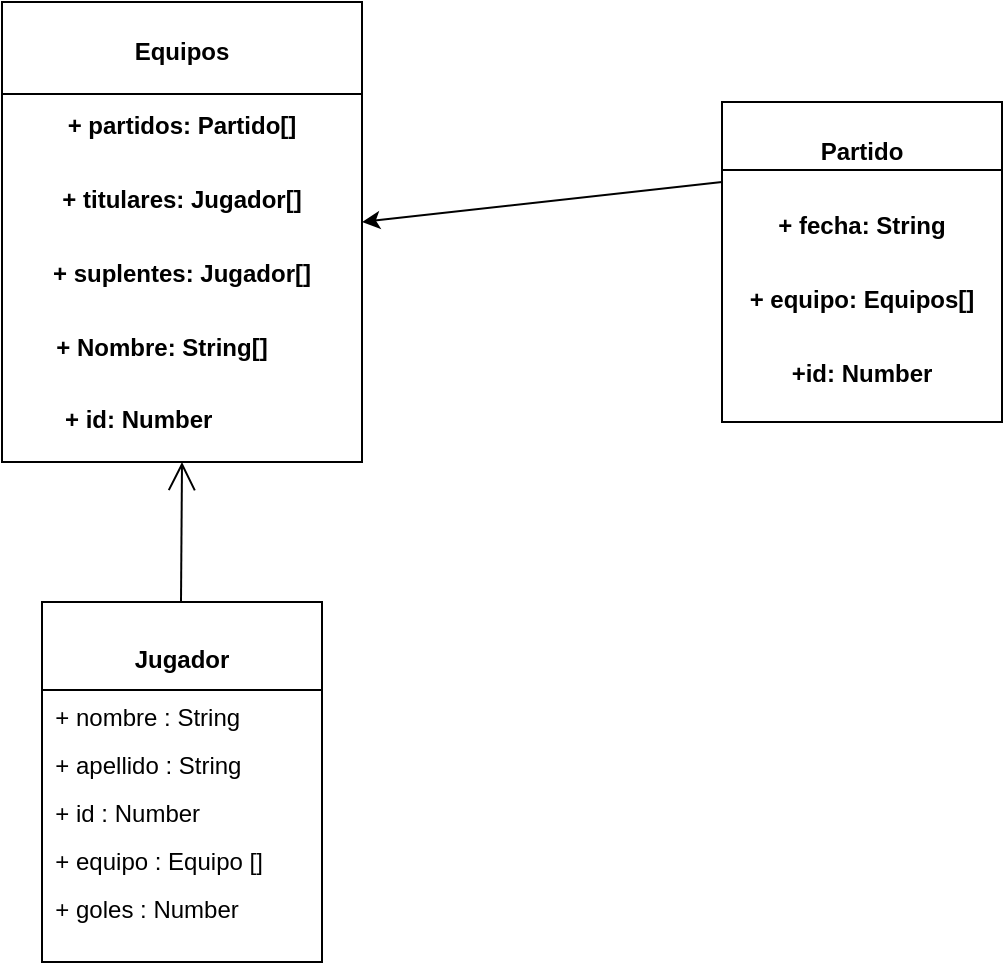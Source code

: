 <mxfile version="24.2.0" type="github">
  <diagram id="C5RBs43oDa-KdzZeNtuy" name="Page-1">
    <mxGraphModel dx="1120" dy="434" grid="1" gridSize="10" guides="1" tooltips="1" connect="1" arrows="1" fold="1" page="1" pageScale="1" pageWidth="827" pageHeight="1169" math="0" shadow="0">
      <root>
        <mxCell id="WIyWlLk6GJQsqaUBKTNV-0" />
        <mxCell id="WIyWlLk6GJQsqaUBKTNV-1" parent="WIyWlLk6GJQsqaUBKTNV-0" />
        <mxCell id="N6TmXU4ATOpdyIhgHLDr-13" value="&lt;p style=&quot;margin:0px;margin-top:4px;text-align:center;&quot;&gt;&lt;br&gt;&lt;b&gt;Equipos&lt;/b&gt;&lt;/p&gt;&lt;p style=&quot;margin:0px;margin-top:4px;text-align:center;&quot;&gt;&lt;b&gt;&lt;br&gt;&lt;/b&gt;&lt;/p&gt;&lt;p style=&quot;margin:0px;margin-top:4px;text-align:center;&quot;&gt;&lt;b&gt;+ partidos: Partido[]&lt;/b&gt;&lt;/p&gt;&lt;p style=&quot;margin:0px;margin-top:4px;text-align:center;&quot;&gt;&lt;b style=&quot;background-color: initial;&quot;&gt;&amp;nbsp; &amp;nbsp; &amp;nbsp; &amp;nbsp; &amp;nbsp; &amp;nbsp;&lt;/b&gt;&lt;/p&gt;&lt;p style=&quot;margin:0px;margin-top:4px;text-align:center;&quot;&gt;&lt;b&gt;+ titulares: Jugador[]&lt;/b&gt;&lt;/p&gt;&lt;p style=&quot;margin:0px;margin-top:4px;text-align:center;&quot;&gt;&lt;b&gt;&amp;nbsp;&lt;/b&gt;&lt;b style=&quot;background-color: initial;&quot;&gt;&amp;nbsp; &amp;nbsp; &amp;nbsp;&amp;nbsp;&lt;/b&gt;&lt;b style=&quot;background-color: initial;&quot;&gt;&amp;nbsp; &amp;nbsp;&lt;/b&gt;&lt;/p&gt;&lt;p style=&quot;margin:0px;margin-top:4px;text-align:center;&quot;&gt;&lt;b style=&quot;background-color: initial;&quot;&gt;+ suplentes: Jugador[]&lt;/b&gt;&lt;/p&gt;&lt;p style=&quot;margin:0px;margin-top:4px;text-align:center;&quot;&gt;&lt;b style=&quot;background-color: initial;&quot;&gt;&amp;nbsp; &amp;nbsp; &amp;nbsp; &amp;nbsp;&lt;/b&gt;&lt;/p&gt;&lt;p style=&quot;margin:0px;margin-top:4px;text-align:center;&quot;&gt;&lt;b style=&quot;background-color: initial;&quot;&gt;+ Nombre: String[]&amp;nbsp; &amp;nbsp; &amp;nbsp;&amp;nbsp;&lt;/b&gt;&lt;/p&gt;&lt;p style=&quot;margin:0px;margin-top:4px;text-align:center;&quot;&gt;&lt;b style=&quot;background-color: initial;&quot;&gt;&amp;nbsp; &amp;nbsp; &amp;nbsp; &amp;nbsp; &amp;nbsp; &amp;nbsp; &amp;nbsp;&lt;/b&gt;&lt;/p&gt;&lt;p style=&quot;margin:0px;margin-top:4px;text-align:center;&quot;&gt;&lt;b style=&quot;background-color: initial;&quot;&gt;&amp;nbsp; &amp;nbsp; &amp;nbsp;+ id: Number&amp;nbsp; &amp;nbsp; &amp;nbsp; &amp;nbsp; &amp;nbsp; &amp;nbsp; &amp;nbsp; &amp;nbsp; &amp;nbsp;&amp;nbsp;&lt;/b&gt;&lt;/p&gt;&lt;p style=&quot;margin:0px;margin-top:4px;text-align:center;&quot;&gt;&lt;b style=&quot;background-color: initial;&quot;&gt;&amp;nbsp; &amp;nbsp; &amp;nbsp; &amp;nbsp;&lt;/b&gt;&lt;b style=&quot;background-color: initial;&quot;&gt;&amp;nbsp;&lt;/b&gt;&lt;/p&gt;" style="verticalAlign=top;align=left;overflow=fill;html=1;whiteSpace=wrap;" parent="WIyWlLk6GJQsqaUBKTNV-1" vertex="1">
          <mxGeometry x="160" y="10" width="180" height="230" as="geometry" />
        </mxCell>
        <mxCell id="N6TmXU4ATOpdyIhgHLDr-18" value="&lt;p style=&quot;margin:0px;margin-top:4px;text-align:center;&quot;&gt;&lt;br&gt;&lt;b&gt;Partido&lt;/b&gt;&lt;/p&gt;&lt;p style=&quot;margin:0px;margin-top:4px;text-align:center;&quot;&gt;&lt;b&gt;&lt;br&gt;&lt;/b&gt;&lt;/p&gt;&lt;p style=&quot;margin:0px;margin-top:4px;text-align:center;&quot;&gt;&lt;b&gt;+ fecha: String&lt;/b&gt;&lt;/p&gt;&lt;p style=&quot;margin:0px;margin-top:4px;text-align:center;&quot;&gt;&lt;b&gt;&amp;nbsp; &amp;nbsp; &amp;nbsp; &amp;nbsp;&amp;nbsp;&lt;/b&gt;&lt;/p&gt;&lt;p style=&quot;margin:0px;margin-top:4px;text-align:center;&quot;&gt;&lt;b&gt;+ equipo: Equipos[]&lt;/b&gt;&lt;/p&gt;&lt;p style=&quot;margin:0px;margin-top:4px;text-align:center;&quot;&gt;&lt;b&gt;&lt;br&gt;&lt;/b&gt;&lt;/p&gt;&lt;p style=&quot;margin:0px;margin-top:4px;text-align:center;&quot;&gt;&lt;b&gt;+id: Number&lt;/b&gt;&lt;/p&gt;&lt;p style=&quot;margin:0px;margin-top:4px;text-align:center;&quot;&gt;&lt;b&gt;&lt;br&gt;&lt;/b&gt;&lt;/p&gt;&lt;p style=&quot;margin:0px;margin-top:4px;text-align:center;&quot;&gt;&lt;b&gt;&lt;br&gt;&lt;/b&gt;&lt;/p&gt;&lt;p style=&quot;margin:0px;margin-top:4px;text-align:center;&quot;&gt;&lt;b&gt;&lt;br&gt;&lt;/b&gt;&lt;/p&gt;" style="verticalAlign=top;align=left;overflow=fill;html=1;whiteSpace=wrap;" parent="WIyWlLk6GJQsqaUBKTNV-1" vertex="1">
          <mxGeometry x="520" y="60" width="140" height="160" as="geometry" />
        </mxCell>
        <mxCell id="N6TmXU4ATOpdyIhgHLDr-19" value="" style="line;strokeWidth=1;fillColor=none;align=left;verticalAlign=middle;spacingTop=-1;spacingLeft=3;spacingRight=3;rotatable=0;labelPosition=right;points=[];portConstraint=eastwest;strokeColor=inherit;" parent="WIyWlLk6GJQsqaUBKTNV-1" vertex="1">
          <mxGeometry x="160" y="52" width="180" height="8" as="geometry" />
        </mxCell>
        <mxCell id="N6TmXU4ATOpdyIhgHLDr-20" value="" style="line;strokeWidth=1;fillColor=none;align=left;verticalAlign=middle;spacingTop=-1;spacingLeft=3;spacingRight=3;rotatable=0;labelPosition=right;points=[];portConstraint=eastwest;strokeColor=inherit;" parent="WIyWlLk6GJQsqaUBKTNV-1" vertex="1">
          <mxGeometry x="520" y="90" width="140" height="8" as="geometry" />
        </mxCell>
        <mxCell id="N6TmXU4ATOpdyIhgHLDr-32" value="" style="edgeStyle=none;orthogonalLoop=1;jettySize=auto;html=1;rounded=0;exitX=0;exitY=0.25;exitDx=0;exitDy=0;" parent="WIyWlLk6GJQsqaUBKTNV-1" source="N6TmXU4ATOpdyIhgHLDr-18" edge="1">
          <mxGeometry width="100" relative="1" as="geometry">
            <mxPoint x="400" y="90" as="sourcePoint" />
            <mxPoint x="340" y="120" as="targetPoint" />
            <Array as="points" />
          </mxGeometry>
        </mxCell>
        <mxCell id="N6TmXU4ATOpdyIhgHLDr-34" value="&lt;p style=&quot;margin:0px;margin-top:4px;text-align:center;&quot;&gt;&lt;b data-sider-select-id=&quot;a7a40320-f19d-4fc1-95dc-b03b28538d4d&quot;&gt;&lt;br data-sider-select-id=&quot;e5c41f47-c53c-415f-8c90-70e809cf5887&quot;&gt;&lt;/b&gt;&lt;/p&gt;&lt;p style=&quot;margin:0px;margin-top:4px;text-align:center;&quot;&gt;&lt;b data-sider-select-id=&quot;a7a40320-f19d-4fc1-95dc-b03b28538d4d&quot;&gt;Jugador&lt;/b&gt;&lt;/p&gt;&lt;br&gt;&lt;div data-sider-select-id=&quot;8b6dcdb6-bd75-40a6-acd1-ebbbce19c59f&quot; style=&quot;height:2px;&quot;&gt;&amp;nbsp; + nombre : String&lt;/div&gt;&lt;div data-sider-select-id=&quot;8b6dcdb6-bd75-40a6-acd1-ebbbce19c59f&quot; style=&quot;height:2px;&quot;&gt;&lt;br&gt;&lt;/div&gt;&lt;div data-sider-select-id=&quot;8b6dcdb6-bd75-40a6-acd1-ebbbce19c59f&quot; style=&quot;height:2px;&quot;&gt;&lt;br&gt;&lt;/div&gt;&lt;div data-sider-select-id=&quot;8b6dcdb6-bd75-40a6-acd1-ebbbce19c59f&quot; style=&quot;height:2px;&quot;&gt;&amp;nbsp;&lt;/div&gt;&lt;div data-sider-select-id=&quot;8b6dcdb6-bd75-40a6-acd1-ebbbce19c59f&quot; style=&quot;height:2px;&quot;&gt;&lt;br&gt;&lt;/div&gt;&lt;div data-sider-select-id=&quot;8b6dcdb6-bd75-40a6-acd1-ebbbce19c59f&quot; style=&quot;height:2px;&quot;&gt;&lt;br&gt;&lt;/div&gt;&lt;div data-sider-select-id=&quot;8b6dcdb6-bd75-40a6-acd1-ebbbce19c59f&quot; style=&quot;height:2px;&quot;&gt;&lt;br&gt;&lt;/div&gt;&lt;div data-sider-select-id=&quot;8b6dcdb6-bd75-40a6-acd1-ebbbce19c59f&quot; style=&quot;height:2px;&quot;&gt;&lt;br&gt;&lt;/div&gt;&lt;div data-sider-select-id=&quot;8b6dcdb6-bd75-40a6-acd1-ebbbce19c59f&quot; style=&quot;height:2px;&quot;&gt;&lt;br&gt;&lt;/div&gt;&lt;div data-sider-select-id=&quot;8b6dcdb6-bd75-40a6-acd1-ebbbce19c59f&quot; style=&quot;height:2px;&quot;&gt;&lt;br&gt;&lt;/div&gt;&lt;div data-sider-select-id=&quot;8b6dcdb6-bd75-40a6-acd1-ebbbce19c59f&quot; style=&quot;height:2px;&quot;&gt;&lt;br&gt;&lt;/div&gt;&lt;div data-sider-select-id=&quot;8b6dcdb6-bd75-40a6-acd1-ebbbce19c59f&quot; style=&quot;height:2px;&quot;&gt;&lt;br&gt;&lt;/div&gt;&lt;div data-sider-select-id=&quot;1948cd24-e682-4125-9dbd-65ff95fe849f&quot; style=&quot;height:2px;&quot;&gt;&amp;nbsp; + apellido : String&lt;/div&gt;&lt;div data-sider-select-id=&quot;1948cd24-e682-4125-9dbd-65ff95fe849f&quot; style=&quot;height:2px;&quot;&gt;&lt;br&gt;&lt;/div&gt;&lt;div data-sider-select-id=&quot;1948cd24-e682-4125-9dbd-65ff95fe849f&quot; style=&quot;height:2px;&quot;&gt;&lt;br&gt;&lt;/div&gt;&lt;div data-sider-select-id=&quot;1948cd24-e682-4125-9dbd-65ff95fe849f&quot; style=&quot;height:2px;&quot;&gt;&lt;br&gt;&lt;/div&gt;&lt;div data-sider-select-id=&quot;1948cd24-e682-4125-9dbd-65ff95fe849f&quot; style=&quot;height:2px;&quot;&gt;&amp;nbsp;&amp;nbsp;&lt;/div&gt;&lt;div data-sider-select-id=&quot;1948cd24-e682-4125-9dbd-65ff95fe849f&quot; style=&quot;height:2px;&quot;&gt;&lt;br&gt;&lt;/div&gt;&lt;div data-sider-select-id=&quot;1948cd24-e682-4125-9dbd-65ff95fe849f&quot; style=&quot;height:2px;&quot;&gt;&lt;br&gt;&lt;/div&gt;&lt;div data-sider-select-id=&quot;1948cd24-e682-4125-9dbd-65ff95fe849f&quot; style=&quot;height:2px;&quot;&gt;&lt;br&gt;&lt;/div&gt;&lt;div data-sider-select-id=&quot;1948cd24-e682-4125-9dbd-65ff95fe849f&quot; style=&quot;height:2px;&quot;&gt;&lt;br&gt;&lt;/div&gt;&lt;div data-sider-select-id=&quot;1948cd24-e682-4125-9dbd-65ff95fe849f&quot; style=&quot;height:2px;&quot;&gt;&lt;br&gt;&lt;/div&gt;&lt;div data-sider-select-id=&quot;1948cd24-e682-4125-9dbd-65ff95fe849f&quot; style=&quot;height:2px;&quot;&gt;&amp;nbsp;&amp;nbsp;&lt;/div&gt;&lt;div data-sider-select-id=&quot;1948cd24-e682-4125-9dbd-65ff95fe849f&quot; style=&quot;height:2px;&quot;&gt;&lt;br&gt;&lt;/div&gt;&lt;div data-sider-select-id=&quot;1948cd24-e682-4125-9dbd-65ff95fe849f&quot; style=&quot;height:2px;&quot;&gt;&amp;nbsp; + id : Number&lt;/div&gt;&lt;div data-sider-select-id=&quot;1948cd24-e682-4125-9dbd-65ff95fe849f&quot; style=&quot;height:2px;&quot;&gt;&lt;br&gt;&lt;/div&gt;&lt;div data-sider-select-id=&quot;1948cd24-e682-4125-9dbd-65ff95fe849f&quot; style=&quot;height:2px;&quot;&gt;&lt;br&gt;&lt;/div&gt;&lt;div data-sider-select-id=&quot;1948cd24-e682-4125-9dbd-65ff95fe849f&quot; style=&quot;height:2px;&quot;&gt;&lt;br&gt;&lt;/div&gt;&lt;div data-sider-select-id=&quot;1948cd24-e682-4125-9dbd-65ff95fe849f&quot; style=&quot;height:2px;&quot;&gt;&lt;br&gt;&lt;/div&gt;&lt;div data-sider-select-id=&quot;1948cd24-e682-4125-9dbd-65ff95fe849f&quot; style=&quot;height:2px;&quot;&gt;&lt;br&gt;&lt;/div&gt;&lt;div data-sider-select-id=&quot;1948cd24-e682-4125-9dbd-65ff95fe849f&quot; style=&quot;height:2px;&quot;&gt;&lt;br&gt;&lt;/div&gt;&lt;div data-sider-select-id=&quot;1948cd24-e682-4125-9dbd-65ff95fe849f&quot; style=&quot;height:2px;&quot;&gt;&lt;br&gt;&lt;/div&gt;&lt;div data-sider-select-id=&quot;1948cd24-e682-4125-9dbd-65ff95fe849f&quot; style=&quot;height:2px;&quot;&gt;&lt;br&gt;&lt;/div&gt;&lt;div data-sider-select-id=&quot;1948cd24-e682-4125-9dbd-65ff95fe849f&quot; style=&quot;height:2px;&quot;&gt;&lt;br&gt;&lt;/div&gt;&lt;div data-sider-select-id=&quot;1948cd24-e682-4125-9dbd-65ff95fe849f&quot; style=&quot;height:2px;&quot;&gt;&lt;br&gt;&lt;/div&gt;&lt;div data-sider-select-id=&quot;1948cd24-e682-4125-9dbd-65ff95fe849f&quot; style=&quot;height:2px;&quot;&gt;&amp;nbsp; &amp;nbsp;&lt;/div&gt;&lt;div data-sider-select-id=&quot;1948cd24-e682-4125-9dbd-65ff95fe849f&quot; style=&quot;height:2px;&quot;&gt;&amp;nbsp; + equipo : Equipo []&lt;/div&gt;&lt;div data-sider-select-id=&quot;1948cd24-e682-4125-9dbd-65ff95fe849f&quot; style=&quot;height:2px;&quot;&gt;&lt;br&gt;&lt;/div&gt;&lt;div data-sider-select-id=&quot;1948cd24-e682-4125-9dbd-65ff95fe849f&quot; style=&quot;height:2px;&quot;&gt;&lt;br&gt;&lt;/div&gt;&lt;div data-sider-select-id=&quot;1948cd24-e682-4125-9dbd-65ff95fe849f&quot; style=&quot;height:2px;&quot;&gt;&lt;br&gt;&lt;/div&gt;&lt;div data-sider-select-id=&quot;1948cd24-e682-4125-9dbd-65ff95fe849f&quot; style=&quot;height:2px;&quot;&gt;&lt;br&gt;&lt;/div&gt;&lt;div data-sider-select-id=&quot;1948cd24-e682-4125-9dbd-65ff95fe849f&quot; style=&quot;height:2px;&quot;&gt;&lt;br&gt;&lt;/div&gt;&lt;div data-sider-select-id=&quot;1948cd24-e682-4125-9dbd-65ff95fe849f&quot; style=&quot;height:2px;&quot;&gt;&lt;br&gt;&lt;/div&gt;&lt;div data-sider-select-id=&quot;1948cd24-e682-4125-9dbd-65ff95fe849f&quot; style=&quot;height:2px;&quot;&gt;&lt;br&gt;&lt;/div&gt;&lt;div data-sider-select-id=&quot;1948cd24-e682-4125-9dbd-65ff95fe849f&quot; style=&quot;height:2px;&quot;&gt;&lt;br&gt;&lt;/div&gt;&lt;div data-sider-select-id=&quot;1948cd24-e682-4125-9dbd-65ff95fe849f&quot; style=&quot;height:2px;&quot;&gt;&lt;br&gt;&lt;/div&gt;&lt;div data-sider-select-id=&quot;1948cd24-e682-4125-9dbd-65ff95fe849f&quot; style=&quot;height:2px;&quot;&gt;&lt;br&gt;&lt;/div&gt;&lt;div data-sider-select-id=&quot;1948cd24-e682-4125-9dbd-65ff95fe849f&quot; style=&quot;height:2px;&quot;&gt;&amp;nbsp; &amp;nbsp;&lt;/div&gt;&lt;div data-sider-select-id=&quot;1948cd24-e682-4125-9dbd-65ff95fe849f&quot; style=&quot;height:2px;&quot;&gt;&amp;nbsp; + goles : Number&lt;/div&gt;&lt;div data-sider-select-id=&quot;1948cd24-e682-4125-9dbd-65ff95fe849f&quot; style=&quot;height:2px;&quot;&gt;&lt;br&gt;&lt;/div&gt;&lt;div data-sider-select-id=&quot;1948cd24-e682-4125-9dbd-65ff95fe849f&quot; style=&quot;height:2px;&quot;&gt;&lt;br&gt;&lt;/div&gt;&lt;div data-sider-select-id=&quot;1948cd24-e682-4125-9dbd-65ff95fe849f&quot; style=&quot;height:2px;&quot;&gt;&amp;nbsp;&amp;nbsp;&lt;/div&gt;&lt;div data-sider-select-id=&quot;1948cd24-e682-4125-9dbd-65ff95fe849f&quot; style=&quot;height:2px;&quot;&gt;&amp;nbsp;&amp;nbsp;&lt;/div&gt;&lt;div data-sider-select-id=&quot;1948cd24-e682-4125-9dbd-65ff95fe849f&quot; style=&quot;height:2px;&quot;&gt;&amp;nbsp;&lt;/div&gt;&lt;div data-sider-select-id=&quot;1948cd24-e682-4125-9dbd-65ff95fe849f&quot; style=&quot;height:2px;&quot;&gt;&lt;br&gt;&lt;/div&gt;&lt;div data-sider-select-id=&quot;1948cd24-e682-4125-9dbd-65ff95fe849f&quot; style=&quot;height:2px;&quot;&gt;&amp;nbsp;&amp;nbsp;&lt;/div&gt;" style="verticalAlign=top;align=left;overflow=fill;html=1;whiteSpace=wrap;" parent="WIyWlLk6GJQsqaUBKTNV-1" vertex="1">
          <mxGeometry x="180" y="310" width="140" height="180" as="geometry" />
        </mxCell>
        <mxCell id="hGdhIQdXAWb0xohVFK2z-0" value="" style="line;strokeWidth=1;fillColor=none;align=left;verticalAlign=middle;spacingTop=-1;spacingLeft=3;spacingRight=3;rotatable=0;labelPosition=right;points=[];portConstraint=eastwest;strokeColor=inherit;" vertex="1" parent="WIyWlLk6GJQsqaUBKTNV-1">
          <mxGeometry x="180" y="350" width="140" height="8" as="geometry" />
        </mxCell>
        <mxCell id="hGdhIQdXAWb0xohVFK2z-8" value="" style="endArrow=open;endFill=1;endSize=12;html=1;rounded=0;" edge="1" parent="WIyWlLk6GJQsqaUBKTNV-1">
          <mxGeometry width="160" relative="1" as="geometry">
            <mxPoint x="249.5" y="310" as="sourcePoint" />
            <mxPoint x="250" y="240" as="targetPoint" />
          </mxGeometry>
        </mxCell>
      </root>
    </mxGraphModel>
  </diagram>
</mxfile>
